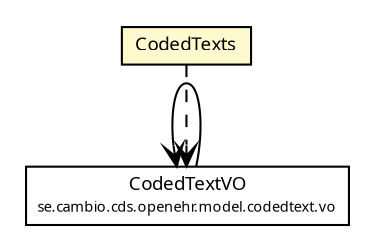 #!/usr/local/bin/dot
#
# Class diagram 
# Generated by UMLGraph version R5_6 (http://www.umlgraph.org/)
#

digraph G {
	edge [fontname="Trebuchet MS",fontsize=10,labelfontname="Trebuchet MS",labelfontsize=10];
	node [fontname="Trebuchet MS",fontsize=10,shape=plaintext];
	nodesep=0.25;
	ranksep=0.5;
	// se.cambio.cds.openehr.model.codedtext.vo.CodedTextVO
	c113076 [label=<<table title="se.cambio.cds.openehr.model.codedtext.vo.CodedTextVO" border="0" cellborder="1" cellspacing="0" cellpadding="2" port="p" href="../../model/codedtext/vo/CodedTextVO.html">
		<tr><td><table border="0" cellspacing="0" cellpadding="1">
<tr><td align="center" balign="center"><font face="Trebuchet MS"> CodedTextVO </font></td></tr>
<tr><td align="center" balign="center"><font face="Trebuchet MS" point-size="7.0"> se.cambio.cds.openehr.model.codedtext.vo </font></td></tr>
		</table></td></tr>
		</table>>, URL="../../model/codedtext/vo/CodedTextVO.html", fontname="Trebuchet MS", fontcolor="black", fontsize=9.0];
	// se.cambio.cds.openehr.view.applicationobjects.CodedTexts
	c113105 [label=<<table title="se.cambio.cds.openehr.view.applicationobjects.CodedTexts" border="0" cellborder="1" cellspacing="0" cellpadding="2" port="p" bgcolor="lemonChiffon" href="./CodedTexts.html">
		<tr><td><table border="0" cellspacing="0" cellpadding="1">
<tr><td align="center" balign="center"><font face="Trebuchet MS"> CodedTexts </font></td></tr>
		</table></td></tr>
		</table>>, URL="./CodedTexts.html", fontname="Trebuchet MS", fontcolor="black", fontsize=9.0];
	// se.cambio.cds.openehr.model.codedtext.vo.CodedTextVO NAVASSOC se.cambio.cds.openehr.model.codedtext.vo.CodedTextVO
	c113076:p -> c113076:p [taillabel="", label="", headlabel="", fontname="Trebuchet MS", fontcolor="black", fontsize=10.0, color="black", arrowhead=open];
	// se.cambio.cds.openehr.view.applicationobjects.CodedTexts DEPEND se.cambio.cds.openehr.model.codedtext.vo.CodedTextVO
	c113105:p -> c113076:p [taillabel="", label="", headlabel="", fontname="Trebuchet MS", fontcolor="black", fontsize=10.0, color="black", arrowhead=open, style=dashed];
}

